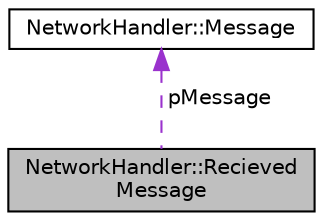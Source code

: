 digraph "NetworkHandler::RecievedMessage"
{
  edge [fontname="Helvetica",fontsize="10",labelfontname="Helvetica",labelfontsize="10"];
  node [fontname="Helvetica",fontsize="10",shape=record];
  Node1 [label="NetworkHandler::Recieved\lMessage",height=0.2,width=0.4,color="black", fillcolor="grey75", style="filled", fontcolor="black"];
  Node2 -> Node1 [dir="back",color="darkorchid3",fontsize="10",style="dashed",label=" pMessage" ,fontname="Helvetica"];
  Node2 [label="NetworkHandler::Message",height=0.2,width=0.4,color="black", fillcolor="white", style="filled",URL="$structNetworkHandler_1_1Message.html",tooltip="Base message struct. "];
}
